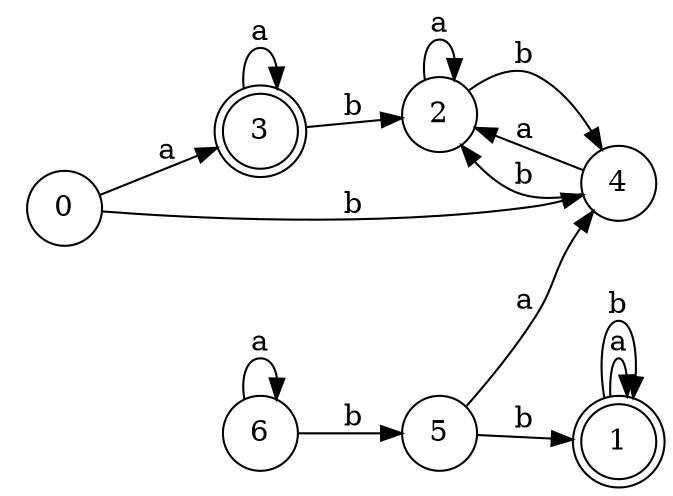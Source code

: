 digraph n6_5 {
__start0 [label="" shape="none"];

rankdir=LR;
size="8,5";

s0 [style="filled", color="black", fillcolor="white" shape="circle", label="0"];
s1 [style="rounded,filled", color="black", fillcolor="white" shape="doublecircle", label="1"];
s2 [style="filled", color="black", fillcolor="white" shape="circle", label="2"];
s3 [style="rounded,filled", color="black", fillcolor="white" shape="doublecircle", label="3"];
s4 [style="filled", color="black", fillcolor="white" shape="circle", label="4"];
s5 [style="filled", color="black", fillcolor="white" shape="circle", label="5"];
s6 [style="filled", color="black", fillcolor="white" shape="circle", label="6"];
s0 -> s3 [label="a"];
s0 -> s4 [label="b"];
s1 -> s1 [label="a"];
s1 -> s1 [label="b"];
s2 -> s2 [label="a"];
s2 -> s4 [label="b"];
s3 -> s3 [label="a"];
s3 -> s2 [label="b"];
s4 -> s2 [label="a"];
s4 -> s2 [label="b"];
s5 -> s4 [label="a"];
s5 -> s1 [label="b"];
s6 -> s6 [label="a"];
s6 -> s5 [label="b"];

}